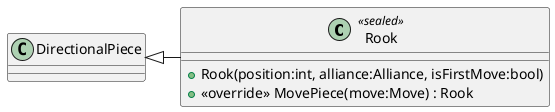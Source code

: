 @startuml
class Rook <<sealed>> {
    + Rook(position:int, alliance:Alliance, isFirstMove:bool)
    + <<override>> MovePiece(move:Move) : Rook
}
DirectionalPiece <|- Rook
@enduml
